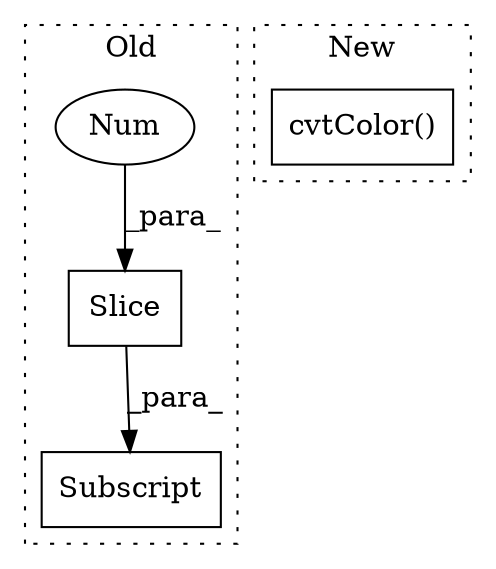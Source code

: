 digraph G {
subgraph cluster0 {
1 [label="Slice" a="80" s="2567" l="1" shape="box"];
3 [label="Num" a="76" s="2568" l="1" shape="ellipse"];
4 [label="Subscript" a="63" s="2529,0" l="41,0" shape="box"];
label = "Old";
style="dotted";
}
subgraph cluster1 {
2 [label="cvtColor()" a="75" s="2700,2746" l="13,1" shape="box"];
label = "New";
style="dotted";
}
1 -> 4 [label="_para_"];
3 -> 1 [label="_para_"];
}